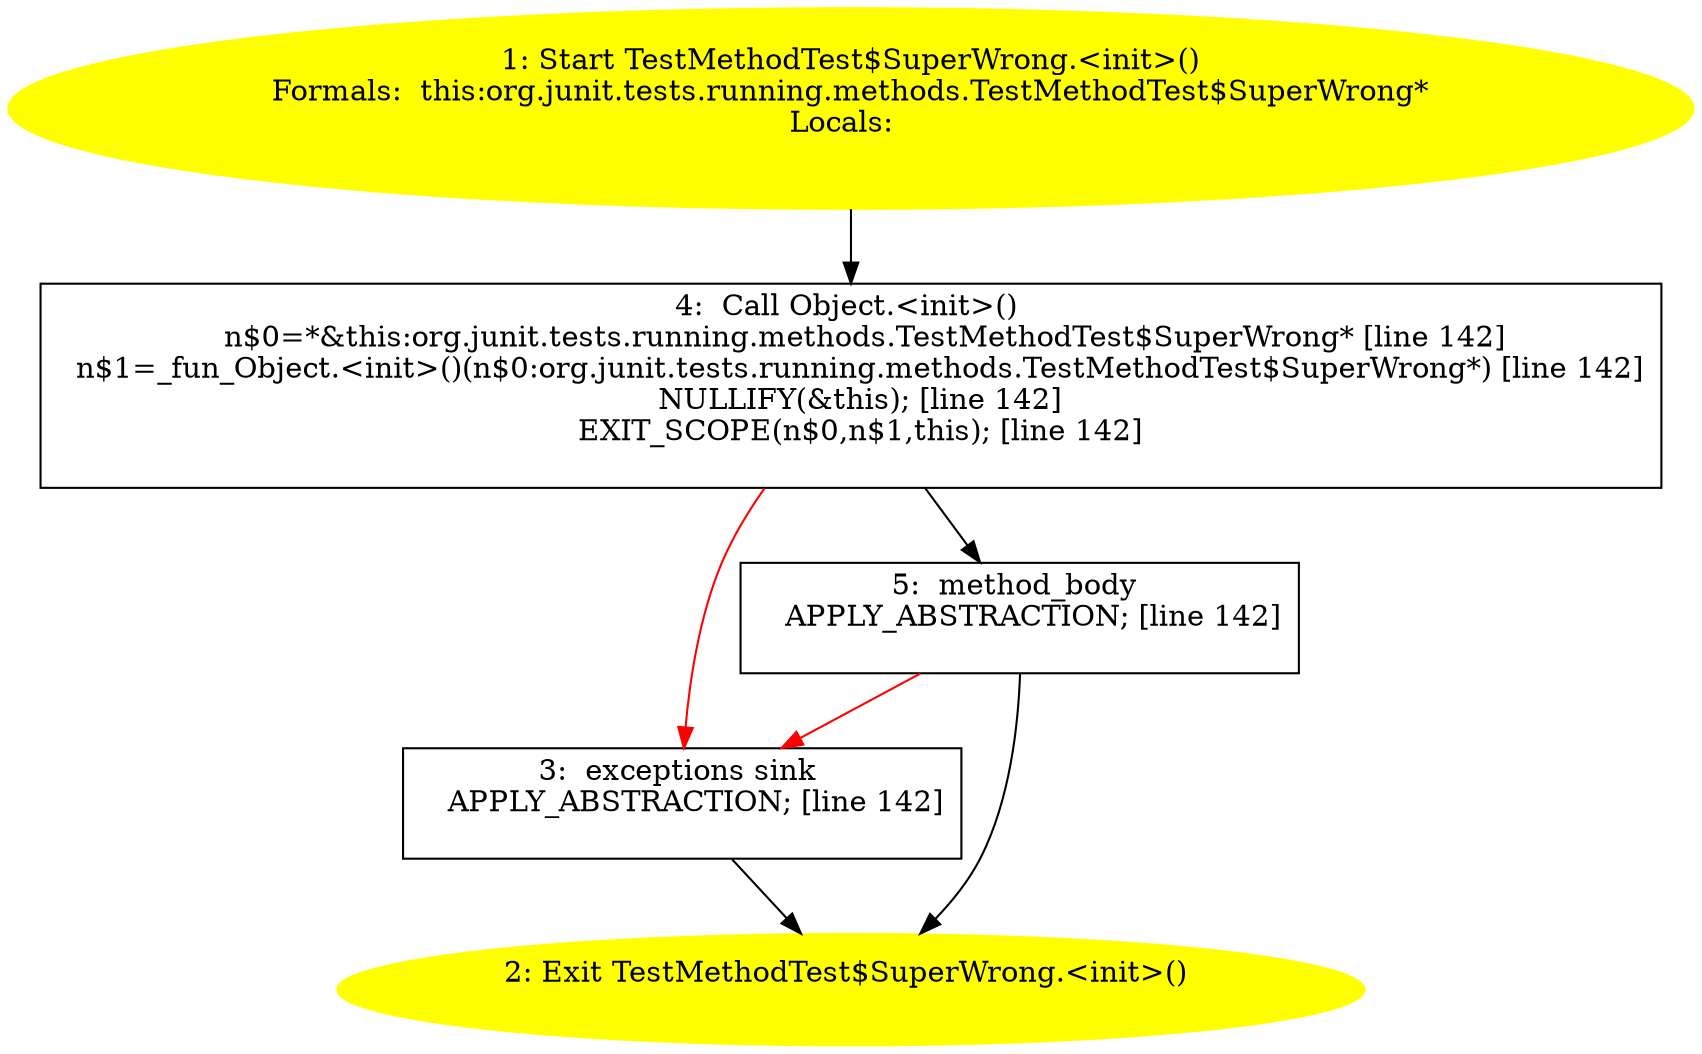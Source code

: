 /* @generated */
digraph cfg {
"org.junit.tests.running.methods.TestMethodTest$SuperWrong.<init>().69ef56bad223b28cc7698f915da21abd_1" [label="1: Start TestMethodTest$SuperWrong.<init>()\nFormals:  this:org.junit.tests.running.methods.TestMethodTest$SuperWrong*\nLocals:  \n  " color=yellow style=filled]
	

	 "org.junit.tests.running.methods.TestMethodTest$SuperWrong.<init>().69ef56bad223b28cc7698f915da21abd_1" -> "org.junit.tests.running.methods.TestMethodTest$SuperWrong.<init>().69ef56bad223b28cc7698f915da21abd_4" ;
"org.junit.tests.running.methods.TestMethodTest$SuperWrong.<init>().69ef56bad223b28cc7698f915da21abd_2" [label="2: Exit TestMethodTest$SuperWrong.<init>() \n  " color=yellow style=filled]
	

"org.junit.tests.running.methods.TestMethodTest$SuperWrong.<init>().69ef56bad223b28cc7698f915da21abd_3" [label="3:  exceptions sink \n   APPLY_ABSTRACTION; [line 142]\n " shape="box"]
	

	 "org.junit.tests.running.methods.TestMethodTest$SuperWrong.<init>().69ef56bad223b28cc7698f915da21abd_3" -> "org.junit.tests.running.methods.TestMethodTest$SuperWrong.<init>().69ef56bad223b28cc7698f915da21abd_2" ;
"org.junit.tests.running.methods.TestMethodTest$SuperWrong.<init>().69ef56bad223b28cc7698f915da21abd_4" [label="4:  Call Object.<init>() \n   n$0=*&this:org.junit.tests.running.methods.TestMethodTest$SuperWrong* [line 142]\n  n$1=_fun_Object.<init>()(n$0:org.junit.tests.running.methods.TestMethodTest$SuperWrong*) [line 142]\n  NULLIFY(&this); [line 142]\n  EXIT_SCOPE(n$0,n$1,this); [line 142]\n " shape="box"]
	

	 "org.junit.tests.running.methods.TestMethodTest$SuperWrong.<init>().69ef56bad223b28cc7698f915da21abd_4" -> "org.junit.tests.running.methods.TestMethodTest$SuperWrong.<init>().69ef56bad223b28cc7698f915da21abd_5" ;
	 "org.junit.tests.running.methods.TestMethodTest$SuperWrong.<init>().69ef56bad223b28cc7698f915da21abd_4" -> "org.junit.tests.running.methods.TestMethodTest$SuperWrong.<init>().69ef56bad223b28cc7698f915da21abd_3" [color="red" ];
"org.junit.tests.running.methods.TestMethodTest$SuperWrong.<init>().69ef56bad223b28cc7698f915da21abd_5" [label="5:  method_body \n   APPLY_ABSTRACTION; [line 142]\n " shape="box"]
	

	 "org.junit.tests.running.methods.TestMethodTest$SuperWrong.<init>().69ef56bad223b28cc7698f915da21abd_5" -> "org.junit.tests.running.methods.TestMethodTest$SuperWrong.<init>().69ef56bad223b28cc7698f915da21abd_2" ;
	 "org.junit.tests.running.methods.TestMethodTest$SuperWrong.<init>().69ef56bad223b28cc7698f915da21abd_5" -> "org.junit.tests.running.methods.TestMethodTest$SuperWrong.<init>().69ef56bad223b28cc7698f915da21abd_3" [color="red" ];
}
